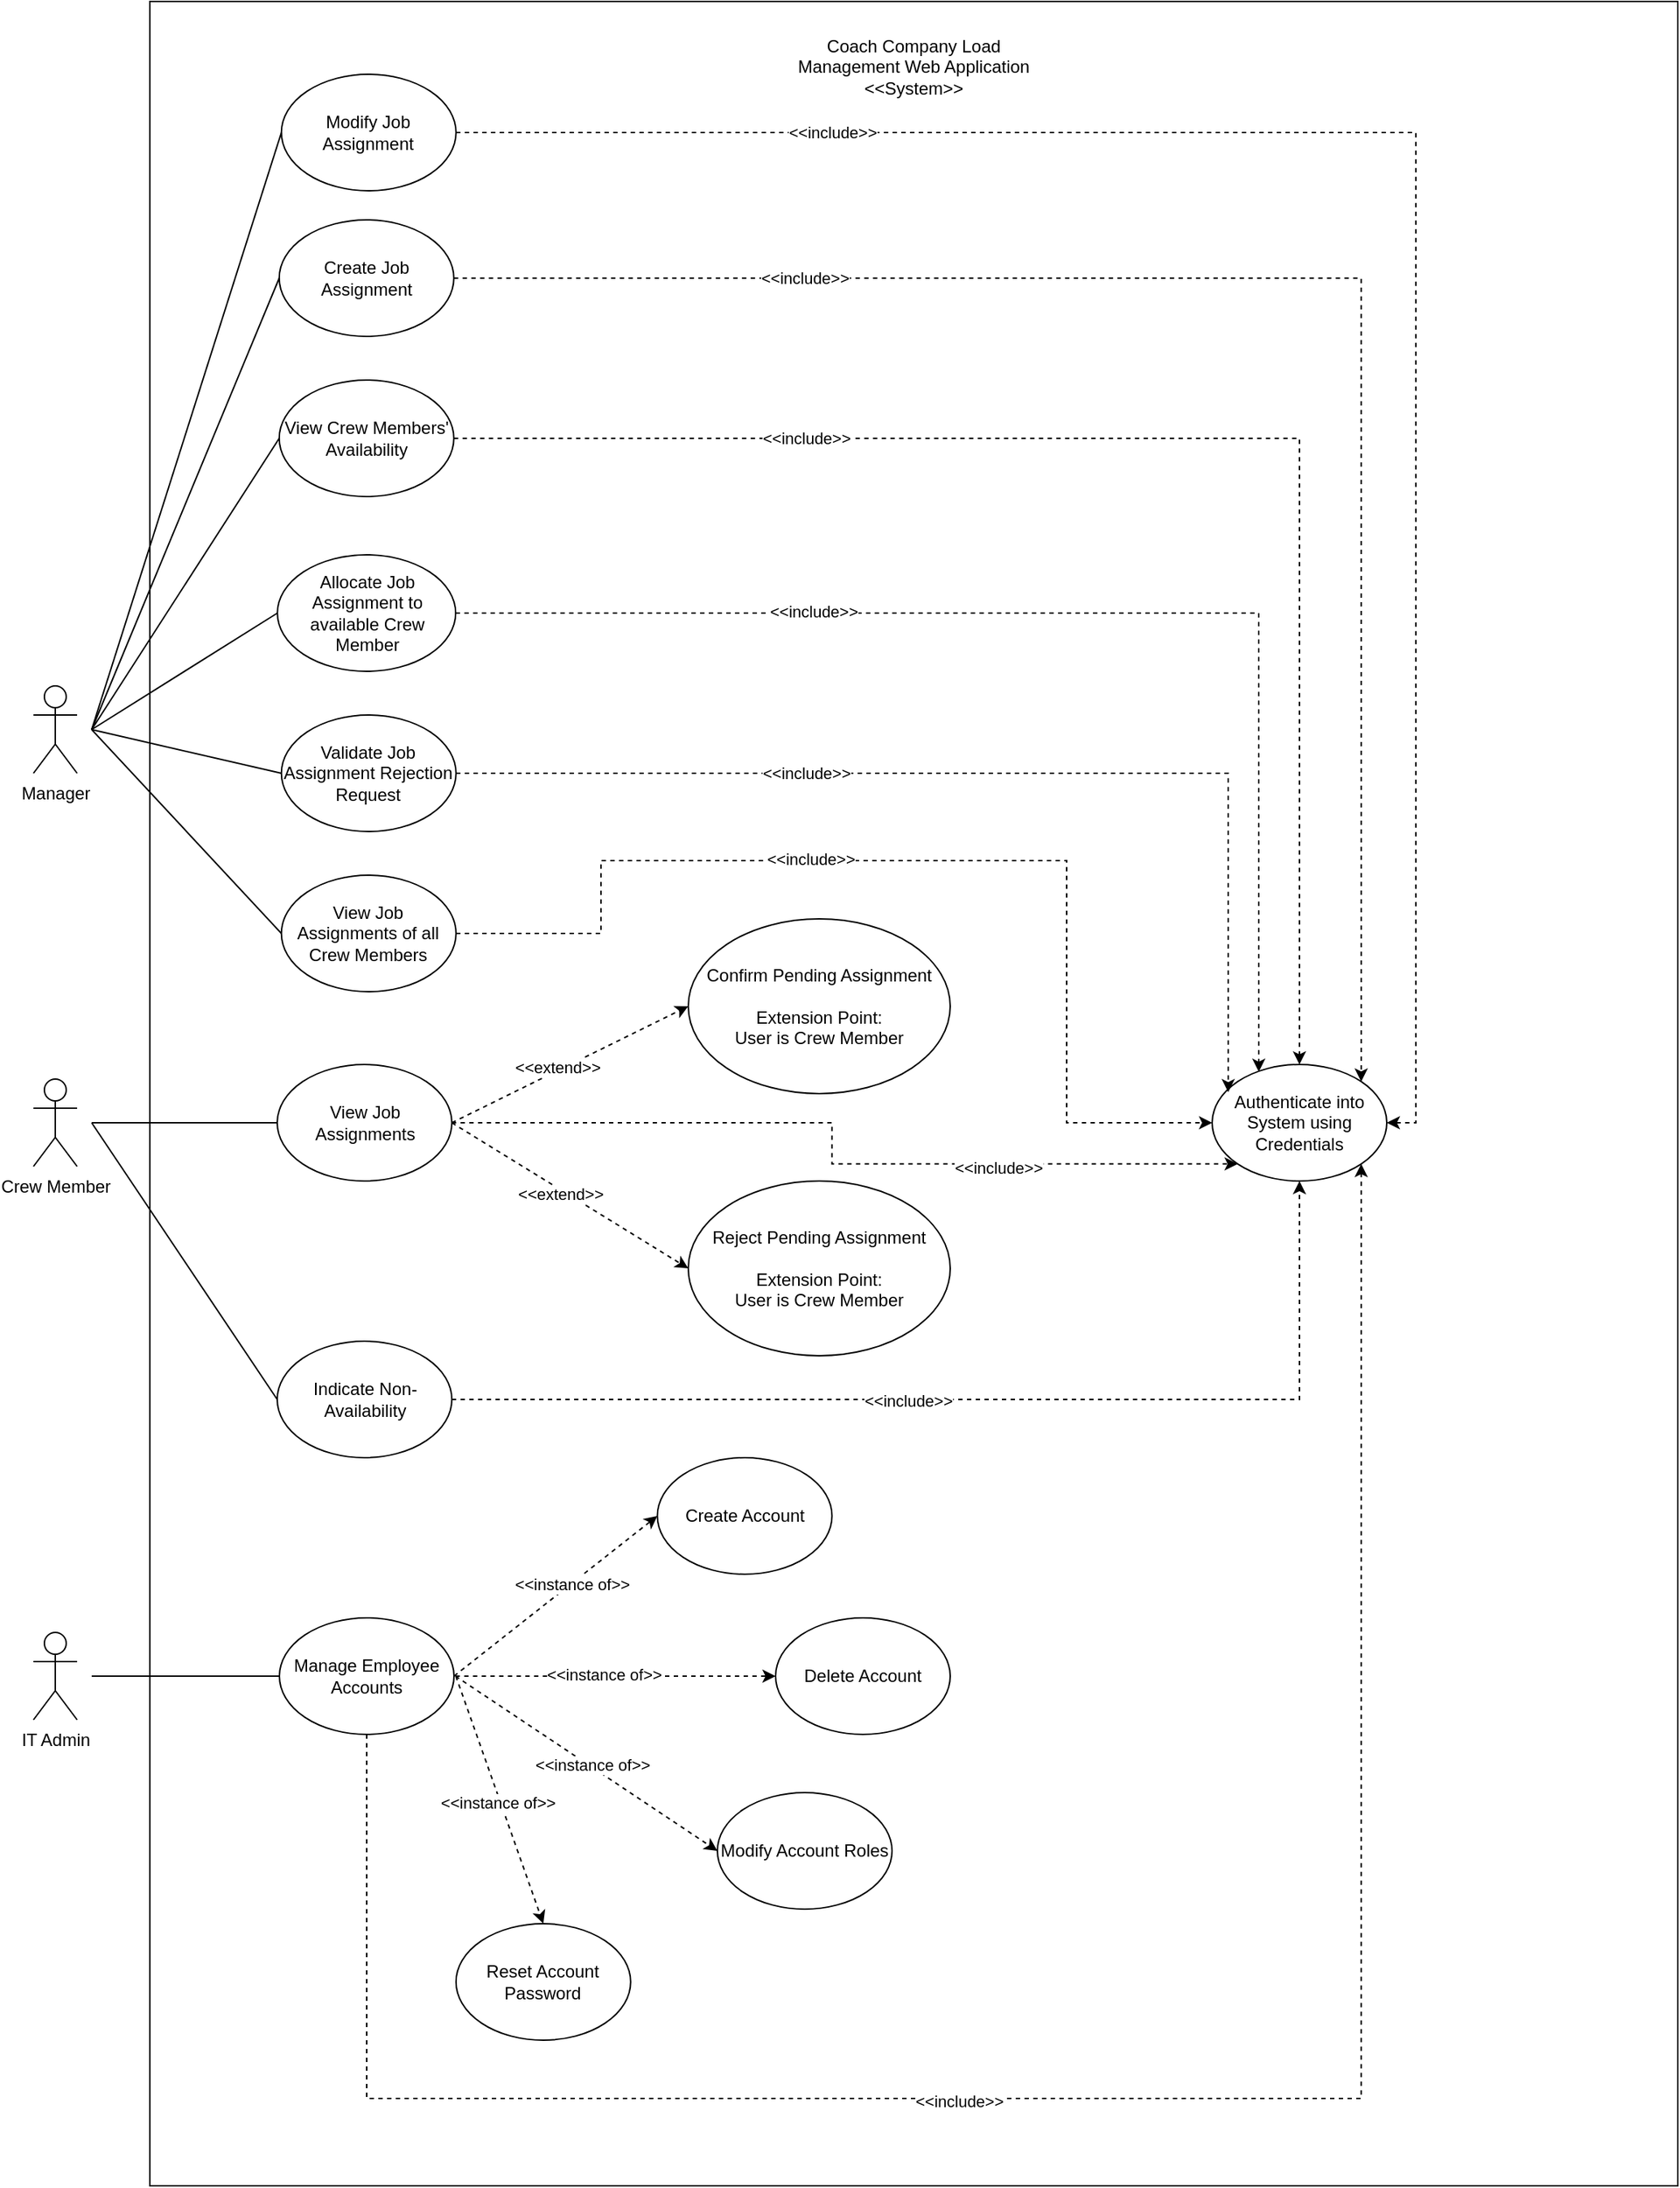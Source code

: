 <mxfile version="21.7.5" type="device">
  <diagram name="Page-1" id="iNzOSbh5edUucC14pDwA">
    <mxGraphModel dx="2031" dy="1120" grid="1" gridSize="10" guides="1" tooltips="1" connect="1" arrows="1" fold="1" page="1" pageScale="1" pageWidth="827" pageHeight="1169" background="none" math="0" shadow="0">
      <root>
        <mxCell id="0" />
        <mxCell id="1" parent="0" />
        <mxCell id="_8SqQ5d0Q-dbpcb6T9Er-37" value="" style="rounded=0;whiteSpace=wrap;html=1;movable=0;resizable=0;rotatable=0;deletable=0;editable=0;locked=1;connectable=0;" parent="1" vertex="1">
          <mxGeometry x="310" y="1000" width="1050" height="1500" as="geometry" />
        </mxCell>
        <mxCell id="c9bBBt9giKnUV_yhjs_y-4" value="Manager" style="shape=umlActor;verticalLabelPosition=bottom;verticalAlign=top;html=1;outlineConnect=0;" parent="1" vertex="1">
          <mxGeometry x="230" y="1470" width="30" height="60" as="geometry" />
        </mxCell>
        <mxCell id="c9bBBt9giKnUV_yhjs_y-5" value="Crew Member" style="shape=umlActor;verticalLabelPosition=bottom;verticalAlign=top;html=1;outlineConnect=0;" parent="1" vertex="1">
          <mxGeometry x="230" y="1740" width="30" height="60" as="geometry" />
        </mxCell>
        <mxCell id="c9bBBt9giKnUV_yhjs_y-6" value="IT Admin" style="shape=umlActor;verticalLabelPosition=bottom;verticalAlign=top;html=1;outlineConnect=0;" parent="1" vertex="1">
          <mxGeometry x="230" y="2120" width="30" height="60" as="geometry" />
        </mxCell>
        <mxCell id="_8SqQ5d0Q-dbpcb6T9Er-34" style="edgeStyle=orthogonalEdgeStyle;rounded=0;orthogonalLoop=1;jettySize=auto;html=1;entryX=0;entryY=1;entryDx=0;entryDy=0;dashed=1;" parent="1" source="-MPCwY4QycjubMBgxY0D-13" target="-MPCwY4QycjubMBgxY0D-14" edge="1">
          <mxGeometry relative="1" as="geometry" />
        </mxCell>
        <mxCell id="_8SqQ5d0Q-dbpcb6T9Er-52" value="&amp;lt;&amp;lt;include&amp;gt;&amp;gt;" style="edgeLabel;html=1;align=center;verticalAlign=middle;resizable=0;points=[];" parent="_8SqQ5d0Q-dbpcb6T9Er-34" connectable="0" vertex="1">
          <mxGeometry x="0.421" y="-2" relative="1" as="geometry">
            <mxPoint as="offset" />
          </mxGeometry>
        </mxCell>
        <mxCell id="-MPCwY4QycjubMBgxY0D-13" value="View Job Assignments" style="ellipse;whiteSpace=wrap;html=1;" parent="1" vertex="1">
          <mxGeometry x="397.5" y="1730" width="120" height="80" as="geometry" />
        </mxCell>
        <mxCell id="-MPCwY4QycjubMBgxY0D-14" value="Authenticate into System using Credentials" style="ellipse;whiteSpace=wrap;html=1;" parent="1" vertex="1">
          <mxGeometry x="1040" y="1730" width="120" height="80" as="geometry" />
        </mxCell>
        <mxCell id="-MPCwY4QycjubMBgxY0D-15" value="Confirm Pending Assignment&lt;br&gt;&lt;br&gt;Extension Point:&lt;br&gt;User is Crew Member" style="ellipse;whiteSpace=wrap;html=1;" parent="1" vertex="1">
          <mxGeometry x="680" y="1630" width="180" height="120" as="geometry" />
        </mxCell>
        <mxCell id="-MPCwY4QycjubMBgxY0D-16" value="Reject Pending Assignment&lt;br&gt;&lt;br&gt;Extension Point:&lt;br&gt;User is Crew Member" style="ellipse;whiteSpace=wrap;html=1;" parent="1" vertex="1">
          <mxGeometry x="680" y="1810" width="180" height="120" as="geometry" />
        </mxCell>
        <mxCell id="-MPCwY4QycjubMBgxY0D-18" value="" style="endArrow=classic;dashed=1;html=1;strokeWidth=1;rounded=0;exitX=1;exitY=0.5;exitDx=0;exitDy=0;entryX=0;entryY=0.5;entryDx=0;entryDy=0;endFill=1;" parent="1" source="-MPCwY4QycjubMBgxY0D-13" target="-MPCwY4QycjubMBgxY0D-15" edge="1">
          <mxGeometry width="50" height="50" relative="1" as="geometry">
            <mxPoint x="550" y="1760" as="sourcePoint" />
            <mxPoint x="600" y="1710" as="targetPoint" />
          </mxGeometry>
        </mxCell>
        <mxCell id="_8SqQ5d0Q-dbpcb6T9Er-41" value="&amp;lt;&amp;lt;extend&amp;gt;&amp;gt;" style="edgeLabel;html=1;align=center;verticalAlign=middle;resizable=0;points=[];" parent="-MPCwY4QycjubMBgxY0D-18" connectable="0" vertex="1">
          <mxGeometry x="-0.097" y="2" relative="1" as="geometry">
            <mxPoint as="offset" />
          </mxGeometry>
        </mxCell>
        <mxCell id="-MPCwY4QycjubMBgxY0D-19" value="" style="endArrow=classic;dashed=1;html=1;strokeWidth=1;rounded=0;exitX=1;exitY=0.5;exitDx=0;exitDy=0;entryX=0;entryY=0.5;entryDx=0;entryDy=0;endFill=1;" parent="1" source="-MPCwY4QycjubMBgxY0D-13" target="-MPCwY4QycjubMBgxY0D-16" edge="1">
          <mxGeometry width="50" height="50" relative="1" as="geometry">
            <mxPoint x="528" y="1780" as="sourcePoint" />
            <mxPoint x="690" y="1680" as="targetPoint" />
          </mxGeometry>
        </mxCell>
        <mxCell id="_8SqQ5d0Q-dbpcb6T9Er-43" value="&amp;lt;&amp;lt;extend&amp;gt;&amp;gt;" style="edgeLabel;html=1;align=center;verticalAlign=middle;resizable=0;points=[];" parent="-MPCwY4QycjubMBgxY0D-19" connectable="0" vertex="1">
          <mxGeometry x="-0.066" y="-3" relative="1" as="geometry">
            <mxPoint as="offset" />
          </mxGeometry>
        </mxCell>
        <mxCell id="_8SqQ5d0Q-dbpcb6T9Er-35" style="edgeStyle=orthogonalEdgeStyle;rounded=0;orthogonalLoop=1;jettySize=auto;html=1;entryX=0.5;entryY=1;entryDx=0;entryDy=0;dashed=1;" parent="1" source="-MPCwY4QycjubMBgxY0D-20" target="-MPCwY4QycjubMBgxY0D-14" edge="1">
          <mxGeometry relative="1" as="geometry" />
        </mxCell>
        <mxCell id="_8SqQ5d0Q-dbpcb6T9Er-53" value="&amp;lt;&amp;lt;include&amp;gt;&amp;gt;" style="edgeLabel;html=1;align=center;verticalAlign=middle;resizable=0;points=[];" parent="_8SqQ5d0Q-dbpcb6T9Er-35" connectable="0" vertex="1">
          <mxGeometry x="-0.144" y="-1" relative="1" as="geometry">
            <mxPoint as="offset" />
          </mxGeometry>
        </mxCell>
        <mxCell id="-MPCwY4QycjubMBgxY0D-20" value="Indicate Non-Availability" style="ellipse;whiteSpace=wrap;html=1;" parent="1" vertex="1">
          <mxGeometry x="397.5" y="1920" width="120" height="80" as="geometry" />
        </mxCell>
        <mxCell id="DGdy6gdR3vb5aEr1v1zL-4" style="edgeStyle=orthogonalEdgeStyle;rounded=0;orthogonalLoop=1;jettySize=auto;html=1;entryX=0.5;entryY=0;entryDx=0;entryDy=0;dashed=1;" parent="1" source="-MPCwY4QycjubMBgxY0D-21" target="-MPCwY4QycjubMBgxY0D-14" edge="1">
          <mxGeometry relative="1" as="geometry" />
        </mxCell>
        <mxCell id="DGdy6gdR3vb5aEr1v1zL-11" value="&amp;lt;&amp;lt;include&amp;gt;&amp;gt;" style="edgeLabel;html=1;align=center;verticalAlign=middle;resizable=0;points=[];" parent="DGdy6gdR3vb5aEr1v1zL-4" connectable="0" vertex="1">
          <mxGeometry x="-0.501" y="-1" relative="1" as="geometry">
            <mxPoint x="-11" y="-1" as="offset" />
          </mxGeometry>
        </mxCell>
        <mxCell id="-MPCwY4QycjubMBgxY0D-21" value="View Crew Members&#39; Availability" style="ellipse;whiteSpace=wrap;html=1;" parent="1" vertex="1">
          <mxGeometry x="398.88" y="1260" width="120" height="80" as="geometry" />
        </mxCell>
        <mxCell id="DGdy6gdR3vb5aEr1v1zL-3" style="edgeStyle=orthogonalEdgeStyle;rounded=0;orthogonalLoop=1;jettySize=auto;html=1;dashed=1;entryX=0.267;entryY=0.063;entryDx=0;entryDy=0;entryPerimeter=0;" parent="1" source="-MPCwY4QycjubMBgxY0D-22" target="-MPCwY4QycjubMBgxY0D-14" edge="1">
          <mxGeometry relative="1" as="geometry">
            <mxPoint x="1070" y="1670" as="targetPoint" />
          </mxGeometry>
        </mxCell>
        <mxCell id="DGdy6gdR3vb5aEr1v1zL-10" value="&amp;lt;&amp;lt;include&amp;gt;&amp;gt;" style="edgeLabel;html=1;align=center;verticalAlign=middle;resizable=0;points=[];" parent="DGdy6gdR3vb5aEr1v1zL-3" connectable="0" vertex="1">
          <mxGeometry x="-0.433" y="1" relative="1" as="geometry">
            <mxPoint as="offset" />
          </mxGeometry>
        </mxCell>
        <mxCell id="-MPCwY4QycjubMBgxY0D-22" value="Allocate Job Assignment to available Crew Member" style="ellipse;whiteSpace=wrap;html=1;" parent="1" vertex="1">
          <mxGeometry x="397.63" y="1380" width="122.5" height="80" as="geometry" />
        </mxCell>
        <mxCell id="-MPCwY4QycjubMBgxY0D-24" value="" style="endArrow=none;html=1;rounded=0;entryX=0;entryY=0.5;entryDx=0;entryDy=0;" parent="1" target="_8SqQ5d0Q-dbpcb6T9Er-66" edge="1">
          <mxGeometry width="50" height="50" relative="1" as="geometry">
            <mxPoint x="270" y="1500" as="sourcePoint" />
            <mxPoint x="290" y="1530" as="targetPoint" />
          </mxGeometry>
        </mxCell>
        <mxCell id="-MPCwY4QycjubMBgxY0D-25" value="" style="endArrow=none;html=1;rounded=0;entryX=0;entryY=0.5;entryDx=0;entryDy=0;" parent="1" target="-MPCwY4QycjubMBgxY0D-13" edge="1">
          <mxGeometry width="50" height="50" relative="1" as="geometry">
            <mxPoint x="270" y="1770" as="sourcePoint" />
            <mxPoint x="397.5" y="1840" as="targetPoint" />
          </mxGeometry>
        </mxCell>
        <mxCell id="-MPCwY4QycjubMBgxY0D-26" value="Create Account" style="ellipse;whiteSpace=wrap;html=1;" parent="1" vertex="1">
          <mxGeometry x="658.75" y="2000" width="120" height="80" as="geometry" />
        </mxCell>
        <mxCell id="-MPCwY4QycjubMBgxY0D-27" value="Delete Account" style="ellipse;whiteSpace=wrap;html=1;" parent="1" vertex="1">
          <mxGeometry x="740" y="2110" width="120" height="80" as="geometry" />
        </mxCell>
        <mxCell id="-MPCwY4QycjubMBgxY0D-28" value="Modify Account Roles" style="ellipse;whiteSpace=wrap;html=1;" parent="1" vertex="1">
          <mxGeometry x="700" y="2230" width="120" height="80" as="geometry" />
        </mxCell>
        <mxCell id="_8SqQ5d0Q-dbpcb6T9Er-36" style="edgeStyle=orthogonalEdgeStyle;rounded=0;orthogonalLoop=1;jettySize=auto;html=1;entryX=1;entryY=1;entryDx=0;entryDy=0;dashed=1;" parent="1" source="-MPCwY4QycjubMBgxY0D-29" target="-MPCwY4QycjubMBgxY0D-14" edge="1">
          <mxGeometry relative="1" as="geometry">
            <Array as="points">
              <mxPoint x="459" y="2440" />
              <mxPoint x="1142" y="2440" />
            </Array>
          </mxGeometry>
        </mxCell>
        <mxCell id="_8SqQ5d0Q-dbpcb6T9Er-54" value="&amp;lt;&amp;lt;include&amp;gt;&amp;gt;" style="edgeLabel;html=1;align=center;verticalAlign=middle;resizable=0;points=[];" parent="_8SqQ5d0Q-dbpcb6T9Er-36" connectable="0" vertex="1">
          <mxGeometry x="-0.166" y="-2" relative="1" as="geometry">
            <mxPoint as="offset" />
          </mxGeometry>
        </mxCell>
        <mxCell id="-MPCwY4QycjubMBgxY0D-29" value="Manage Employee Accounts" style="ellipse;whiteSpace=wrap;html=1;" parent="1" vertex="1">
          <mxGeometry x="399" y="2110" width="120" height="80" as="geometry" />
        </mxCell>
        <mxCell id="-MPCwY4QycjubMBgxY0D-30" value="" style="endArrow=classic;dashed=1;html=1;strokeWidth=1;rounded=0;exitX=1;exitY=0.5;exitDx=0;exitDy=0;entryX=0;entryY=0.5;entryDx=0;entryDy=0;endFill=1;" parent="1" source="-MPCwY4QycjubMBgxY0D-29" target="-MPCwY4QycjubMBgxY0D-26" edge="1">
          <mxGeometry width="50" height="50" relative="1" as="geometry">
            <mxPoint x="563" y="2080" as="sourcePoint" />
            <mxPoint x="613" y="2030" as="targetPoint" />
          </mxGeometry>
        </mxCell>
        <mxCell id="_8SqQ5d0Q-dbpcb6T9Er-44" value="&amp;lt;&amp;lt;instance of&amp;gt;&amp;gt;" style="edgeLabel;html=1;align=center;verticalAlign=middle;resizable=0;points=[];" parent="-MPCwY4QycjubMBgxY0D-30" connectable="0" vertex="1">
          <mxGeometry x="0.161" relative="1" as="geometry">
            <mxPoint as="offset" />
          </mxGeometry>
        </mxCell>
        <mxCell id="-MPCwY4QycjubMBgxY0D-31" value="" style="endArrow=classic;dashed=1;html=1;strokeWidth=1;rounded=0;entryX=0;entryY=0.5;entryDx=0;entryDy=0;endFill=1;" parent="1" target="-MPCwY4QycjubMBgxY0D-27" edge="1">
          <mxGeometry width="50" height="50" relative="1" as="geometry">
            <mxPoint x="520" y="2150" as="sourcePoint" />
            <mxPoint x="669" y="2050" as="targetPoint" />
          </mxGeometry>
        </mxCell>
        <mxCell id="_8SqQ5d0Q-dbpcb6T9Er-45" value="&amp;lt;&amp;lt;instance of&amp;gt;&amp;gt;" style="edgeLabel;html=1;align=center;verticalAlign=middle;resizable=0;points=[];" parent="-MPCwY4QycjubMBgxY0D-31" connectable="0" vertex="1">
          <mxGeometry x="-0.077" y="1" relative="1" as="geometry">
            <mxPoint as="offset" />
          </mxGeometry>
        </mxCell>
        <mxCell id="-MPCwY4QycjubMBgxY0D-32" value="" style="endArrow=classic;dashed=1;html=1;strokeWidth=1;rounded=0;entryX=0;entryY=0.5;entryDx=0;entryDy=0;endFill=1;" parent="1" target="-MPCwY4QycjubMBgxY0D-28" edge="1">
          <mxGeometry width="50" height="50" relative="1" as="geometry">
            <mxPoint x="520" y="2150" as="sourcePoint" />
            <mxPoint x="669" y="2160" as="targetPoint" />
          </mxGeometry>
        </mxCell>
        <mxCell id="_8SqQ5d0Q-dbpcb6T9Er-46" value="&amp;lt;&amp;lt;instance of&amp;gt;&amp;gt;" style="edgeLabel;html=1;align=center;verticalAlign=middle;resizable=0;points=[];" parent="-MPCwY4QycjubMBgxY0D-32" connectable="0" vertex="1">
          <mxGeometry x="0.032" y="1" relative="1" as="geometry">
            <mxPoint as="offset" />
          </mxGeometry>
        </mxCell>
        <mxCell id="_8SqQ5d0Q-dbpcb6T9Er-1" value="" style="endArrow=none;html=1;rounded=0;entryX=0;entryY=0.5;entryDx=0;entryDy=0;" parent="1" target="-MPCwY4QycjubMBgxY0D-22" edge="1">
          <mxGeometry width="50" height="50" relative="1" as="geometry">
            <mxPoint x="270" y="1500" as="sourcePoint" />
            <mxPoint x="388" y="1560" as="targetPoint" />
          </mxGeometry>
        </mxCell>
        <mxCell id="_8SqQ5d0Q-dbpcb6T9Er-2" value="" style="endArrow=none;html=1;rounded=0;entryX=0;entryY=0.5;entryDx=0;entryDy=0;" parent="1" target="-MPCwY4QycjubMBgxY0D-21" edge="1">
          <mxGeometry width="50" height="50" relative="1" as="geometry">
            <mxPoint x="270" y="1500" as="sourcePoint" />
            <mxPoint x="408" y="1561" as="targetPoint" />
          </mxGeometry>
        </mxCell>
        <mxCell id="_8SqQ5d0Q-dbpcb6T9Er-3" value="" style="endArrow=none;html=1;rounded=0;entryX=0;entryY=0.5;entryDx=0;entryDy=0;" parent="1" target="-MPCwY4QycjubMBgxY0D-20" edge="1">
          <mxGeometry width="50" height="50" relative="1" as="geometry">
            <mxPoint x="270" y="1770" as="sourcePoint" />
            <mxPoint x="408" y="1870" as="targetPoint" />
          </mxGeometry>
        </mxCell>
        <mxCell id="_8SqQ5d0Q-dbpcb6T9Er-10" value="Reset Account Password" style="ellipse;whiteSpace=wrap;html=1;" parent="1" vertex="1">
          <mxGeometry x="520.38" y="2320" width="120" height="80" as="geometry" />
        </mxCell>
        <mxCell id="_8SqQ5d0Q-dbpcb6T9Er-11" value="" style="endArrow=classic;dashed=1;html=1;strokeWidth=1;rounded=0;exitX=0.983;exitY=0.6;exitDx=0;exitDy=0;exitPerimeter=0;entryX=0.5;entryY=0;entryDx=0;entryDy=0;endFill=1;" parent="1" target="_8SqQ5d0Q-dbpcb6T9Er-10" edge="1">
          <mxGeometry width="50" height="50" relative="1" as="geometry">
            <mxPoint x="520.25" y="2150" as="sourcePoint" />
            <mxPoint x="570" y="2360" as="targetPoint" />
          </mxGeometry>
        </mxCell>
        <mxCell id="_8SqQ5d0Q-dbpcb6T9Er-47" value="&amp;lt;&amp;lt;instance of&amp;gt;&amp;gt;" style="edgeLabel;html=1;align=center;verticalAlign=middle;resizable=0;points=[];" parent="_8SqQ5d0Q-dbpcb6T9Er-11" connectable="0" vertex="1">
          <mxGeometry x="0.008" y="-2" relative="1" as="geometry">
            <mxPoint as="offset" />
          </mxGeometry>
        </mxCell>
        <mxCell id="_8SqQ5d0Q-dbpcb6T9Er-21" value="" style="endArrow=none;html=1;rounded=0;entryX=0;entryY=0.5;entryDx=0;entryDy=0;" parent="1" target="-MPCwY4QycjubMBgxY0D-29" edge="1">
          <mxGeometry width="50" height="50" relative="1" as="geometry">
            <mxPoint x="270" y="2150" as="sourcePoint" />
            <mxPoint x="350" y="2110" as="targetPoint" />
          </mxGeometry>
        </mxCell>
        <mxCell id="DGdy6gdR3vb5aEr1v1zL-5" style="edgeStyle=orthogonalEdgeStyle;rounded=0;orthogonalLoop=1;jettySize=auto;html=1;entryX=1;entryY=0;entryDx=0;entryDy=0;dashed=1;" parent="1" source="_8SqQ5d0Q-dbpcb6T9Er-28" target="-MPCwY4QycjubMBgxY0D-14" edge="1">
          <mxGeometry relative="1" as="geometry" />
        </mxCell>
        <mxCell id="DGdy6gdR3vb5aEr1v1zL-12" value="&amp;lt;&amp;lt;include&amp;gt;&amp;gt;" style="edgeLabel;html=1;align=center;verticalAlign=middle;resizable=0;points=[];" parent="DGdy6gdR3vb5aEr1v1zL-5" connectable="0" vertex="1">
          <mxGeometry x="-0.593" y="-4" relative="1" as="geometry">
            <mxPoint x="2" y="-4" as="offset" />
          </mxGeometry>
        </mxCell>
        <mxCell id="_8SqQ5d0Q-dbpcb6T9Er-28" value="Create Job Assignment" style="ellipse;whiteSpace=wrap;html=1;" parent="1" vertex="1">
          <mxGeometry x="398.88" y="1150" width="120" height="80" as="geometry" />
        </mxCell>
        <mxCell id="_8SqQ5d0Q-dbpcb6T9Er-30" value="" style="endArrow=none;html=1;rounded=0;entryX=0;entryY=0.5;entryDx=0;entryDy=0;" parent="1" target="_8SqQ5d0Q-dbpcb6T9Er-28" edge="1">
          <mxGeometry width="50" height="50" relative="1" as="geometry">
            <mxPoint x="270" y="1500" as="sourcePoint" />
            <mxPoint x="414" y="1290" as="targetPoint" />
          </mxGeometry>
        </mxCell>
        <mxCell id="_8SqQ5d0Q-dbpcb6T9Er-38" value="Coach Company Load Management Web Application&lt;br&gt;&amp;lt;&amp;lt;System&amp;gt;&amp;gt;" style="text;html=1;strokeColor=none;fillColor=none;align=center;verticalAlign=middle;whiteSpace=wrap;rounded=0;movable=0;resizable=0;rotatable=0;deletable=0;editable=0;locked=1;connectable=0;" parent="1" vertex="1">
          <mxGeometry x="750" y="1010" width="170" height="70" as="geometry" />
        </mxCell>
        <mxCell id="DGdy6gdR3vb5aEr1v1zL-2" style="edgeStyle=orthogonalEdgeStyle;rounded=0;orthogonalLoop=1;jettySize=auto;html=1;entryX=0.092;entryY=0.238;entryDx=0;entryDy=0;entryPerimeter=0;dashed=1;" parent="1" source="_8SqQ5d0Q-dbpcb6T9Er-56" target="-MPCwY4QycjubMBgxY0D-14" edge="1">
          <mxGeometry relative="1" as="geometry" />
        </mxCell>
        <mxCell id="DGdy6gdR3vb5aEr1v1zL-8" value="&amp;lt;&amp;lt;include&amp;gt;&amp;gt;" style="edgeLabel;html=1;align=center;verticalAlign=middle;resizable=0;points=[];" parent="DGdy6gdR3vb5aEr1v1zL-2" connectable="0" vertex="1">
          <mxGeometry x="-0.387" y="-1" relative="1" as="geometry">
            <mxPoint x="10" y="-1" as="offset" />
          </mxGeometry>
        </mxCell>
        <mxCell id="_8SqQ5d0Q-dbpcb6T9Er-56" value="Validate Job Assignment Rejection Request" style="ellipse;whiteSpace=wrap;html=1;" parent="1" vertex="1">
          <mxGeometry x="400.38" y="1490" width="120" height="80" as="geometry" />
        </mxCell>
        <mxCell id="_8SqQ5d0Q-dbpcb6T9Er-57" value="" style="endArrow=none;html=1;rounded=0;entryX=0;entryY=0.5;entryDx=0;entryDy=0;" parent="1" target="_8SqQ5d0Q-dbpcb6T9Er-56" edge="1">
          <mxGeometry width="50" height="50" relative="1" as="geometry">
            <mxPoint x="270" y="1500" as="sourcePoint" />
            <mxPoint x="406" y="1510" as="targetPoint" />
          </mxGeometry>
        </mxCell>
        <mxCell id="DGdy6gdR3vb5aEr1v1zL-6" style="edgeStyle=orthogonalEdgeStyle;rounded=0;orthogonalLoop=1;jettySize=auto;html=1;entryX=1;entryY=0.5;entryDx=0;entryDy=0;dashed=1;" parent="1" source="_8SqQ5d0Q-dbpcb6T9Er-60" target="-MPCwY4QycjubMBgxY0D-14" edge="1">
          <mxGeometry relative="1" as="geometry" />
        </mxCell>
        <mxCell id="DGdy6gdR3vb5aEr1v1zL-13" value="&amp;lt;&amp;lt;include&amp;gt;&amp;gt;" style="edgeLabel;html=1;align=center;verticalAlign=middle;resizable=0;points=[];" parent="DGdy6gdR3vb5aEr1v1zL-6" connectable="0" vertex="1">
          <mxGeometry x="-0.625" y="-1" relative="1" as="geometry">
            <mxPoint x="3" y="-1" as="offset" />
          </mxGeometry>
        </mxCell>
        <mxCell id="_8SqQ5d0Q-dbpcb6T9Er-60" value="Modify Job Assignment" style="ellipse;whiteSpace=wrap;html=1;" parent="1" vertex="1">
          <mxGeometry x="400.38" y="1050" width="120" height="80" as="geometry" />
        </mxCell>
        <mxCell id="_8SqQ5d0Q-dbpcb6T9Er-65" value="" style="endArrow=none;html=1;rounded=0;entryX=0;entryY=0.5;entryDx=0;entryDy=0;" parent="1" target="_8SqQ5d0Q-dbpcb6T9Er-60" edge="1">
          <mxGeometry width="50" height="50" relative="1" as="geometry">
            <mxPoint x="270" y="1500" as="sourcePoint" />
            <mxPoint x="388" y="1190" as="targetPoint" />
          </mxGeometry>
        </mxCell>
        <mxCell id="DGdy6gdR3vb5aEr1v1zL-1" style="edgeStyle=orthogonalEdgeStyle;rounded=0;orthogonalLoop=1;jettySize=auto;html=1;entryX=0;entryY=0.5;entryDx=0;entryDy=0;exitX=1;exitY=0.5;exitDx=0;exitDy=0;dashed=1;" parent="1" source="_8SqQ5d0Q-dbpcb6T9Er-66" target="-MPCwY4QycjubMBgxY0D-14" edge="1">
          <mxGeometry relative="1" as="geometry">
            <Array as="points">
              <mxPoint x="620" y="1640" />
              <mxPoint x="620" y="1590" />
              <mxPoint x="940" y="1590" />
              <mxPoint x="940" y="1770" />
            </Array>
          </mxGeometry>
        </mxCell>
        <mxCell id="DGdy6gdR3vb5aEr1v1zL-7" value="&amp;lt;&amp;lt;include&amp;gt;&amp;gt;" style="edgeLabel;html=1;align=center;verticalAlign=middle;resizable=0;points=[];" parent="DGdy6gdR3vb5aEr1v1zL-1" connectable="0" vertex="1">
          <mxGeometry x="-0.217" y="1" relative="1" as="geometry">
            <mxPoint as="offset" />
          </mxGeometry>
        </mxCell>
        <mxCell id="_8SqQ5d0Q-dbpcb6T9Er-66" value="View Job Assignments of all Crew Members" style="ellipse;whiteSpace=wrap;html=1;" parent="1" vertex="1">
          <mxGeometry x="400.38" y="1600" width="120" height="80" as="geometry" />
        </mxCell>
      </root>
    </mxGraphModel>
  </diagram>
</mxfile>
